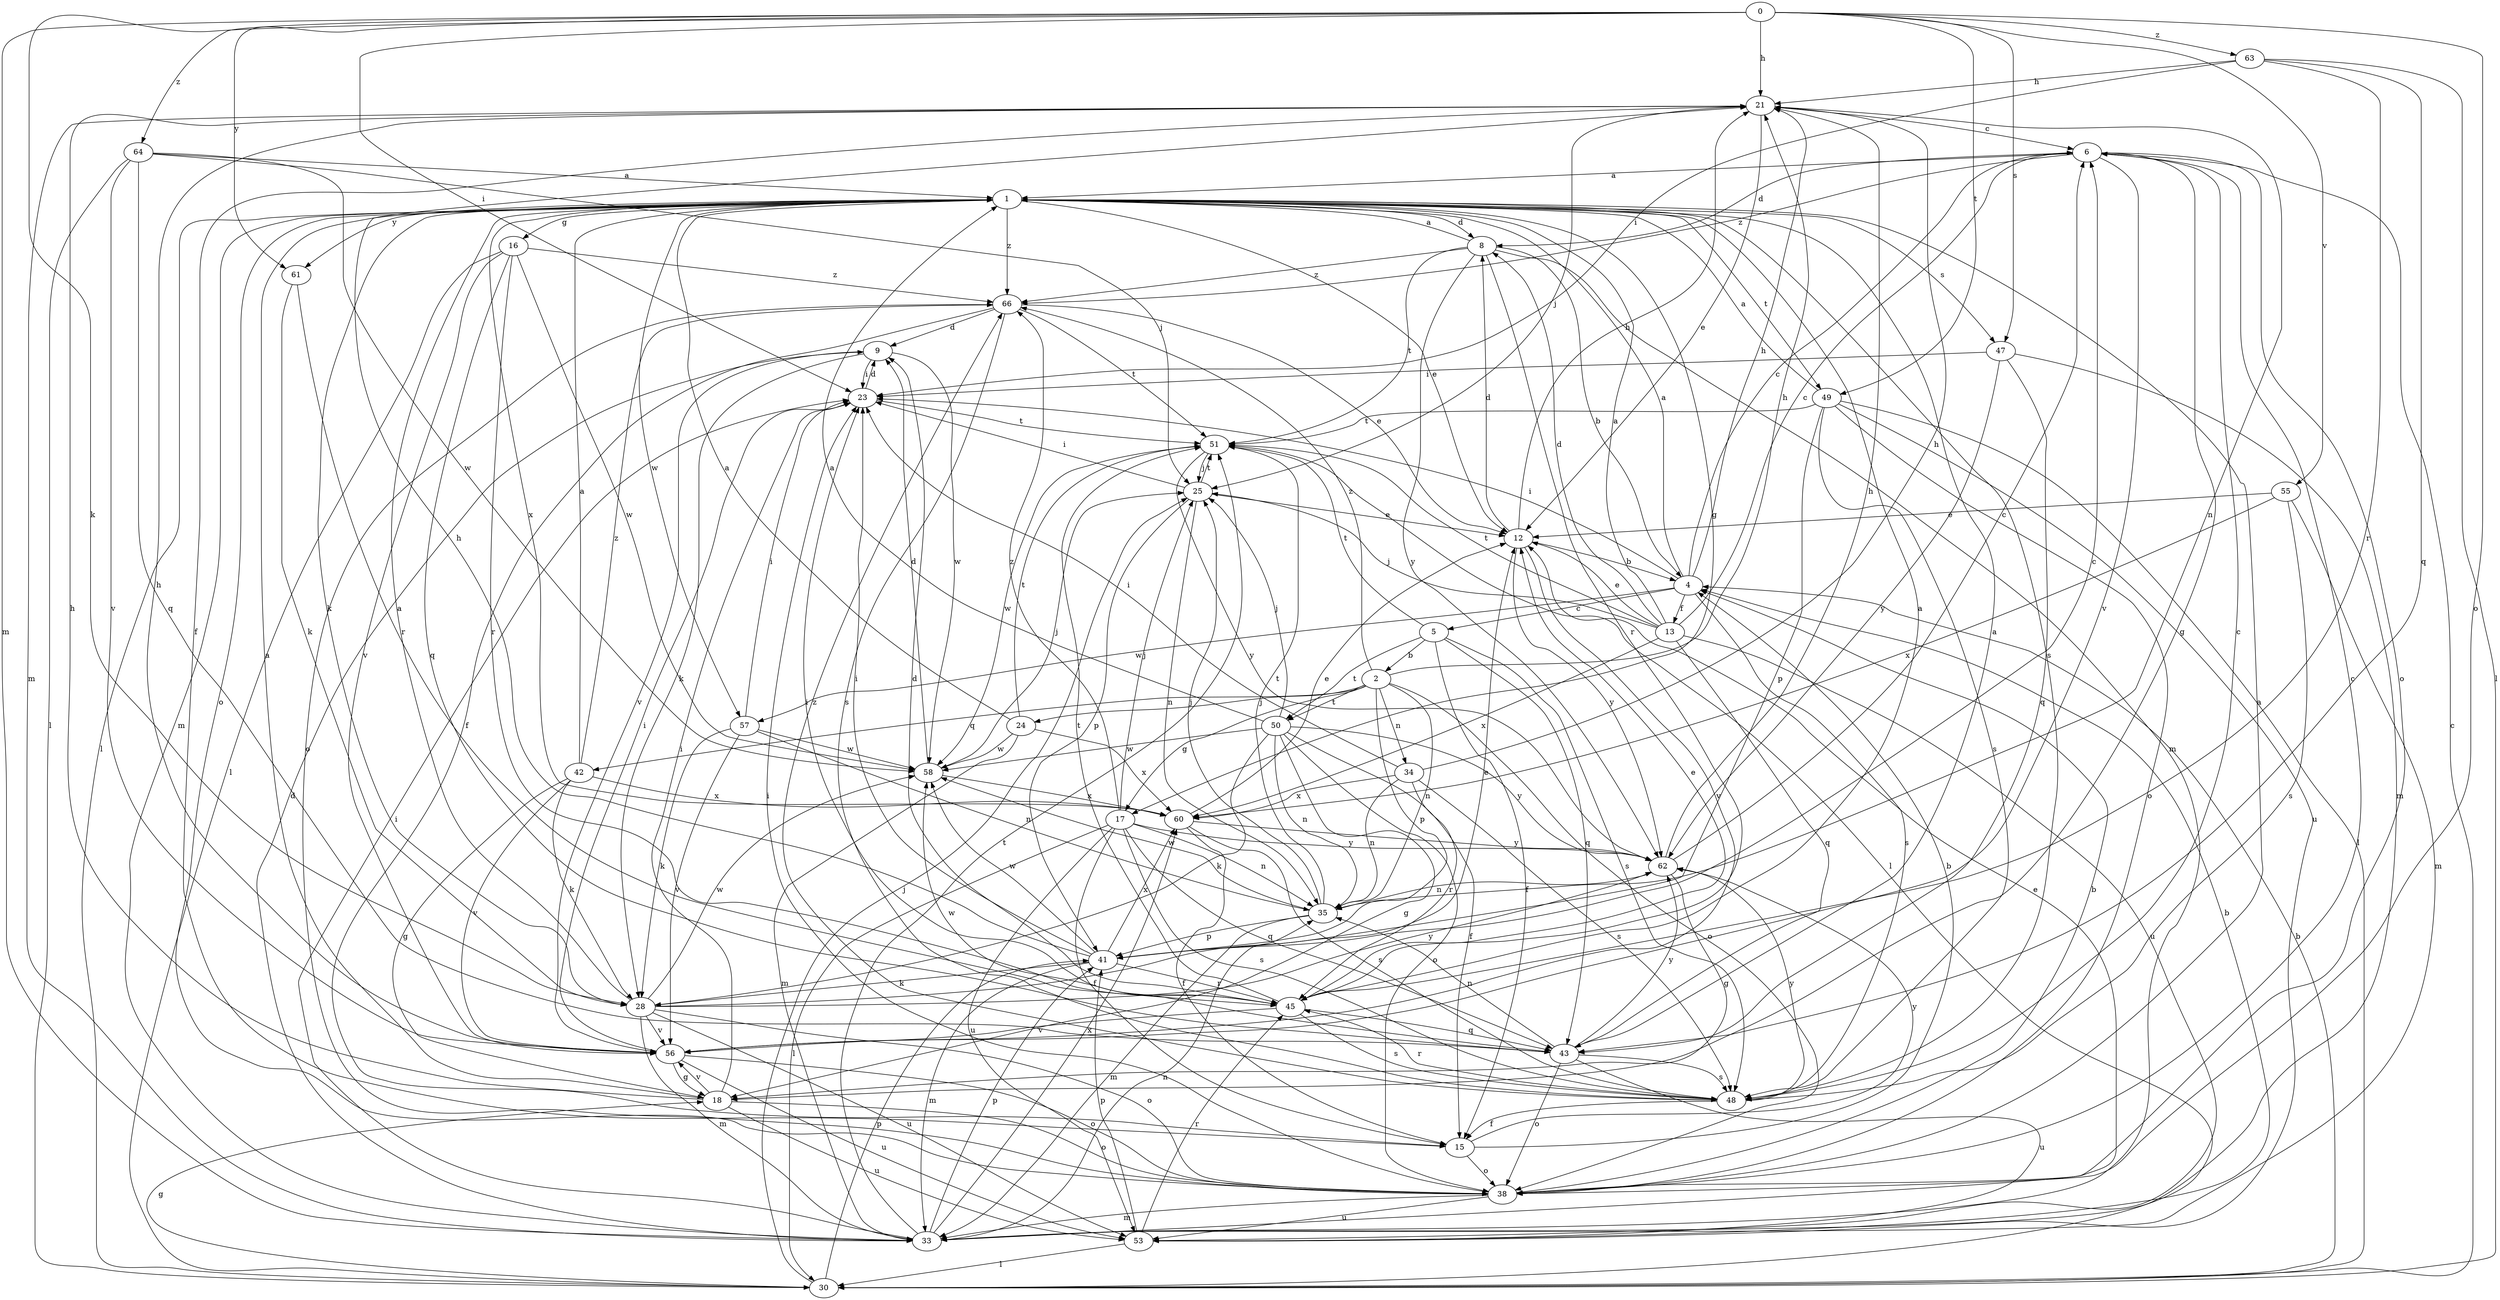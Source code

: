 strict digraph  {
0;
1;
2;
4;
5;
6;
8;
9;
12;
13;
15;
16;
17;
18;
21;
23;
24;
25;
28;
30;
33;
34;
35;
38;
41;
42;
43;
45;
47;
48;
49;
50;
51;
53;
55;
56;
57;
58;
60;
61;
62;
63;
64;
66;
0 -> 21  [label=h];
0 -> 23  [label=i];
0 -> 28  [label=k];
0 -> 33  [label=m];
0 -> 38  [label=o];
0 -> 47  [label=s];
0 -> 49  [label=t];
0 -> 55  [label=v];
0 -> 61  [label=y];
0 -> 63  [label=z];
0 -> 64  [label=z];
1 -> 8  [label=d];
1 -> 12  [label=e];
1 -> 16  [label=g];
1 -> 17  [label=g];
1 -> 28  [label=k];
1 -> 30  [label=l];
1 -> 33  [label=m];
1 -> 38  [label=o];
1 -> 47  [label=s];
1 -> 48  [label=s];
1 -> 49  [label=t];
1 -> 57  [label=w];
1 -> 60  [label=x];
1 -> 61  [label=y];
1 -> 66  [label=z];
2 -> 17  [label=g];
2 -> 21  [label=h];
2 -> 24  [label=j];
2 -> 34  [label=n];
2 -> 35  [label=n];
2 -> 38  [label=o];
2 -> 41  [label=p];
2 -> 42  [label=q];
2 -> 50  [label=t];
2 -> 66  [label=z];
4 -> 1  [label=a];
4 -> 5  [label=c];
4 -> 6  [label=c];
4 -> 13  [label=f];
4 -> 21  [label=h];
4 -> 23  [label=i];
4 -> 48  [label=s];
4 -> 57  [label=w];
5 -> 2  [label=b];
5 -> 15  [label=f];
5 -> 43  [label=q];
5 -> 48  [label=s];
5 -> 50  [label=t];
5 -> 51  [label=t];
6 -> 1  [label=a];
6 -> 8  [label=d];
6 -> 18  [label=g];
6 -> 38  [label=o];
6 -> 56  [label=v];
6 -> 66  [label=z];
8 -> 1  [label=a];
8 -> 4  [label=b];
8 -> 33  [label=m];
8 -> 45  [label=r];
8 -> 51  [label=t];
8 -> 62  [label=y];
8 -> 66  [label=z];
9 -> 23  [label=i];
9 -> 28  [label=k];
9 -> 56  [label=v];
9 -> 58  [label=w];
12 -> 4  [label=b];
12 -> 8  [label=d];
12 -> 21  [label=h];
12 -> 56  [label=v];
12 -> 62  [label=y];
13 -> 1  [label=a];
13 -> 6  [label=c];
13 -> 8  [label=d];
13 -> 12  [label=e];
13 -> 25  [label=j];
13 -> 43  [label=q];
13 -> 51  [label=t];
13 -> 53  [label=u];
13 -> 60  [label=x];
15 -> 4  [label=b];
15 -> 38  [label=o];
15 -> 62  [label=y];
16 -> 30  [label=l];
16 -> 43  [label=q];
16 -> 45  [label=r];
16 -> 56  [label=v];
16 -> 58  [label=w];
16 -> 66  [label=z];
17 -> 15  [label=f];
17 -> 25  [label=j];
17 -> 30  [label=l];
17 -> 35  [label=n];
17 -> 43  [label=q];
17 -> 48  [label=s];
17 -> 53  [label=u];
17 -> 62  [label=y];
17 -> 66  [label=z];
18 -> 1  [label=a];
18 -> 21  [label=h];
18 -> 23  [label=i];
18 -> 38  [label=o];
18 -> 53  [label=u];
18 -> 56  [label=v];
21 -> 6  [label=c];
21 -> 12  [label=e];
21 -> 15  [label=f];
21 -> 25  [label=j];
21 -> 33  [label=m];
21 -> 35  [label=n];
23 -> 9  [label=d];
23 -> 51  [label=t];
24 -> 1  [label=a];
24 -> 33  [label=m];
24 -> 51  [label=t];
24 -> 58  [label=w];
24 -> 60  [label=x];
25 -> 12  [label=e];
25 -> 23  [label=i];
25 -> 35  [label=n];
25 -> 41  [label=p];
25 -> 51  [label=t];
28 -> 1  [label=a];
28 -> 12  [label=e];
28 -> 33  [label=m];
28 -> 38  [label=o];
28 -> 53  [label=u];
28 -> 56  [label=v];
28 -> 58  [label=w];
28 -> 62  [label=y];
30 -> 4  [label=b];
30 -> 6  [label=c];
30 -> 18  [label=g];
30 -> 25  [label=j];
30 -> 41  [label=p];
33 -> 9  [label=d];
33 -> 12  [label=e];
33 -> 23  [label=i];
33 -> 35  [label=n];
33 -> 41  [label=p];
33 -> 51  [label=t];
33 -> 60  [label=x];
34 -> 21  [label=h];
34 -> 23  [label=i];
34 -> 35  [label=n];
34 -> 45  [label=r];
34 -> 48  [label=s];
34 -> 60  [label=x];
35 -> 25  [label=j];
35 -> 33  [label=m];
35 -> 41  [label=p];
35 -> 51  [label=t];
35 -> 58  [label=w];
38 -> 1  [label=a];
38 -> 4  [label=b];
38 -> 6  [label=c];
38 -> 23  [label=i];
38 -> 33  [label=m];
38 -> 53  [label=u];
41 -> 6  [label=c];
41 -> 21  [label=h];
41 -> 23  [label=i];
41 -> 28  [label=k];
41 -> 33  [label=m];
41 -> 45  [label=r];
41 -> 58  [label=w];
41 -> 60  [label=x];
42 -> 1  [label=a];
42 -> 18  [label=g];
42 -> 28  [label=k];
42 -> 56  [label=v];
42 -> 60  [label=x];
42 -> 66  [label=z];
43 -> 1  [label=a];
43 -> 35  [label=n];
43 -> 38  [label=o];
43 -> 48  [label=s];
43 -> 53  [label=u];
43 -> 58  [label=w];
43 -> 62  [label=y];
45 -> 1  [label=a];
45 -> 9  [label=d];
45 -> 12  [label=e];
45 -> 23  [label=i];
45 -> 43  [label=q];
45 -> 48  [label=s];
45 -> 51  [label=t];
45 -> 56  [label=v];
47 -> 23  [label=i];
47 -> 33  [label=m];
47 -> 43  [label=q];
47 -> 62  [label=y];
48 -> 6  [label=c];
48 -> 15  [label=f];
48 -> 45  [label=r];
48 -> 62  [label=y];
48 -> 66  [label=z];
49 -> 1  [label=a];
49 -> 30  [label=l];
49 -> 38  [label=o];
49 -> 41  [label=p];
49 -> 48  [label=s];
49 -> 51  [label=t];
49 -> 53  [label=u];
50 -> 1  [label=a];
50 -> 15  [label=f];
50 -> 18  [label=g];
50 -> 25  [label=j];
50 -> 28  [label=k];
50 -> 35  [label=n];
50 -> 38  [label=o];
50 -> 58  [label=w];
50 -> 62  [label=y];
51 -> 25  [label=j];
51 -> 30  [label=l];
51 -> 58  [label=w];
51 -> 62  [label=y];
53 -> 4  [label=b];
53 -> 30  [label=l];
53 -> 41  [label=p];
53 -> 45  [label=r];
55 -> 12  [label=e];
55 -> 33  [label=m];
55 -> 48  [label=s];
55 -> 60  [label=x];
56 -> 18  [label=g];
56 -> 21  [label=h];
56 -> 23  [label=i];
56 -> 38  [label=o];
56 -> 53  [label=u];
57 -> 23  [label=i];
57 -> 28  [label=k];
57 -> 35  [label=n];
57 -> 56  [label=v];
57 -> 58  [label=w];
58 -> 9  [label=d];
58 -> 25  [label=j];
58 -> 60  [label=x];
60 -> 12  [label=e];
60 -> 15  [label=f];
60 -> 48  [label=s];
60 -> 62  [label=y];
61 -> 28  [label=k];
61 -> 45  [label=r];
62 -> 6  [label=c];
62 -> 18  [label=g];
62 -> 21  [label=h];
62 -> 35  [label=n];
63 -> 21  [label=h];
63 -> 23  [label=i];
63 -> 30  [label=l];
63 -> 43  [label=q];
63 -> 45  [label=r];
64 -> 1  [label=a];
64 -> 25  [label=j];
64 -> 30  [label=l];
64 -> 43  [label=q];
64 -> 56  [label=v];
64 -> 58  [label=w];
66 -> 9  [label=d];
66 -> 12  [label=e];
66 -> 15  [label=f];
66 -> 38  [label=o];
66 -> 48  [label=s];
66 -> 51  [label=t];
}
